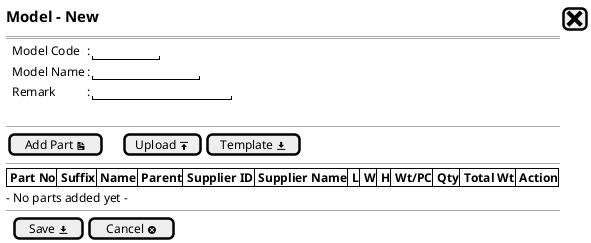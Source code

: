 @startsalt
{
  <size:15><b>Model - New |[<size:25><&x>]|*
  ==
  
  {   
    .|Model Code |: |"        "|*
    .|Model Name |: |"             "| *
    .|Remark     |: |"                 "|*
  }
  .
--
  {
    [Add Part <&document>]|.|.|.|[Upload <&data-transfer-upload>]| [Template <&data-transfer-download>]|
  }
  --
  {#
    |<b> Part No |<b> Suffix |<b> Name |<b> Parent |<b> Supplier ID |<b> Supplier Name |<b> L |<b> W |<b> H |<b> Wt/PC |<b> Qty |<b> Total Wt |<b> Action |*|*|*|*|*|*|*
  }
  - No parts added yet -
  --
  {
  .|[ Save <&data-transfer-download>] |  [Cancel <&circle-x> ]|*
  }
}

  @endsalt